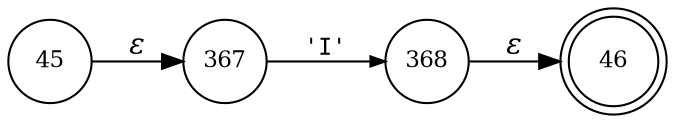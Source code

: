 digraph ATN {
rankdir=LR;
s46[fontsize=11, label="46", shape=doublecircle, fixedsize=true, width=.6];
s368[fontsize=11,label="368", shape=circle, fixedsize=true, width=.55, peripheries=1];
s45[fontsize=11,label="45", shape=circle, fixedsize=true, width=.55, peripheries=1];
s367[fontsize=11,label="367", shape=circle, fixedsize=true, width=.55, peripheries=1];
s45 -> s367 [fontname="Times-Italic", label="&epsilon;"];
s367 -> s368 [fontsize=11, fontname="Courier", arrowsize=.7, label = "'I'", arrowhead = normal];
s368 -> s46 [fontname="Times-Italic", label="&epsilon;"];
}